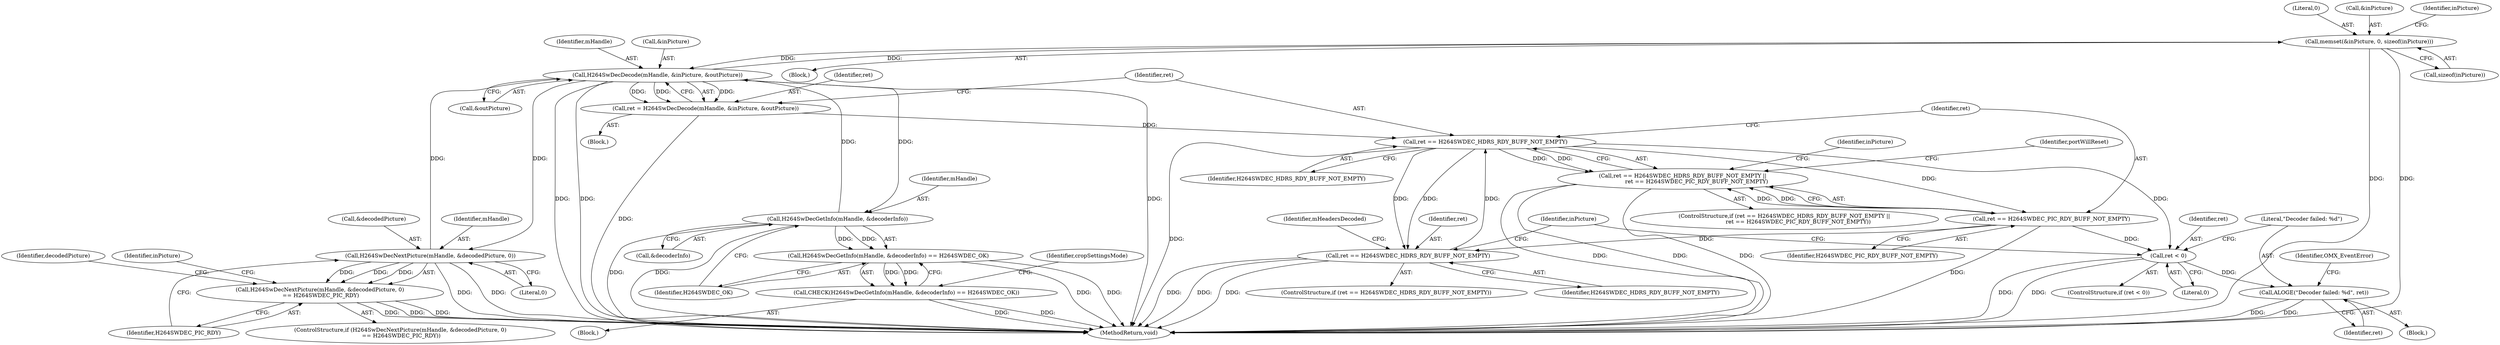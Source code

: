 digraph "0_Android_d2f47191538837e796e2b10c1ff7e1ee35f6e0ab_2@API" {
"1000214" [label="(Call,memset(&inPicture, 0, sizeof(inPicture)))"];
"1000258" [label="(Call,H264SwDecDecode(mHandle, &inPicture, &outPicture))"];
"1000304" [label="(Call,H264SwDecGetInfo(mHandle, &decoderInfo))"];
"1000331" [label="(Call,H264SwDecNextPicture(mHandle, &decodedPicture, 0))"];
"1000214" [label="(Call,memset(&inPicture, 0, sizeof(inPicture)))"];
"1000256" [label="(Call,ret = H264SwDecDecode(mHandle, &inPicture, &outPicture))"];
"1000266" [label="(Call,ret == H264SWDEC_HDRS_RDY_BUFF_NOT_EMPTY)"];
"1000265" [label="(Call,ret == H264SWDEC_HDRS_RDY_BUFF_NOT_EMPTY ||\n                ret == H264SWDEC_PIC_RDY_BUFF_NOT_EMPTY)"];
"1000269" [label="(Call,ret == H264SWDEC_PIC_RDY_BUFF_NOT_EMPTY)"];
"1000294" [label="(Call,ret == H264SWDEC_HDRS_RDY_BUFF_NOT_EMPTY)"];
"1000353" [label="(Call,ret < 0)"];
"1000357" [label="(Call,ALOGE(\"Decoder failed: %d\", ret))"];
"1000303" [label="(Call,H264SwDecGetInfo(mHandle, &decoderInfo) == H264SWDEC_OK)"];
"1000302" [label="(Call,CHECK(H264SwDecGetInfo(mHandle, &decoderInfo) == H264SWDEC_OK))"];
"1000330" [label="(Call,H264SwDecNextPicture(mHandle, &decodedPicture, 0)\n == H264SWDEC_PIC_RDY)"];
"1000214" [label="(Call,memset(&inPicture, 0, sizeof(inPicture)))"];
"1000306" [label="(Call,&decoderInfo)"];
"1000353" [label="(Call,ret < 0)"];
"1000218" [label="(Call,sizeof(inPicture))"];
"1000335" [label="(Literal,0)"];
"1000217" [label="(Literal,0)"];
"1000255" [label="(Block,)"];
"1000267" [label="(Identifier,ret)"];
"1000269" [label="(Call,ret == H264SWDEC_PIC_RDY_BUFF_NOT_EMPTY)"];
"1000297" [label="(Block,)"];
"1000264" [label="(ControlStructure,if (ret == H264SWDEC_HDRS_RDY_BUFF_NOT_EMPTY ||\n                ret == H264SWDEC_PIC_RDY_BUFF_NOT_EMPTY))"];
"1000271" [label="(Identifier,H264SWDEC_PIC_RDY_BUFF_NOT_EMPTY)"];
"1000336" [label="(Identifier,H264SWDEC_PIC_RDY)"];
"1000359" [label="(Identifier,ret)"];
"1000311" [label="(Identifier,cropSettingsMode)"];
"1000265" [label="(Call,ret == H264SWDEC_HDRS_RDY_BUFF_NOT_EMPTY ||\n                ret == H264SWDEC_PIC_RDY_BUFF_NOT_EMPTY)"];
"1000293" [label="(ControlStructure,if (ret == H264SWDEC_HDRS_RDY_BUFF_NOT_EMPTY))"];
"1000295" [label="(Identifier,ret)"];
"1000294" [label="(Call,ret == H264SWDEC_HDRS_RDY_BUFF_NOT_EMPTY)"];
"1000268" [label="(Identifier,H264SWDEC_HDRS_RDY_BUFF_NOT_EMPTY)"];
"1000349" [label="(Identifier,inPicture)"];
"1000400" [label="(MethodReturn,void)"];
"1000266" [label="(Call,ret == H264SWDEC_HDRS_RDY_BUFF_NOT_EMPTY)"];
"1000356" [label="(Block,)"];
"1000258" [label="(Call,H264SwDecDecode(mHandle, &inPicture, &outPicture))"];
"1000333" [label="(Call,&decodedPicture)"];
"1000358" [label="(Literal,\"Decoder failed: %d\")"];
"1000262" [label="(Call,&outPicture)"];
"1000256" [label="(Call,ret = H264SwDecDecode(mHandle, &inPicture, &outPicture))"];
"1000155" [label="(Block,)"];
"1000296" [label="(Identifier,H264SWDEC_HDRS_RDY_BUFF_NOT_EMPTY)"];
"1000303" [label="(Call,H264SwDecGetInfo(mHandle, &decoderInfo) == H264SWDEC_OK)"];
"1000270" [label="(Identifier,ret)"];
"1000260" [label="(Call,&inPicture)"];
"1000352" [label="(ControlStructure,if (ret < 0))"];
"1000215" [label="(Call,&inPicture)"];
"1000252" [label="(Identifier,inPicture)"];
"1000308" [label="(Identifier,H264SWDEC_OK)"];
"1000354" [label="(Identifier,ret)"];
"1000222" [label="(Identifier,inPicture)"];
"1000355" [label="(Literal,0)"];
"1000302" [label="(Call,CHECK(H264SwDecGetInfo(mHandle, &decoderInfo) == H264SWDEC_OK))"];
"1000299" [label="(Identifier,mHeadersDecoded)"];
"1000340" [label="(Identifier,decodedPicture)"];
"1000304" [label="(Call,H264SwDecGetInfo(mHandle, &decoderInfo))"];
"1000332" [label="(Identifier,mHandle)"];
"1000329" [label="(ControlStructure,if (H264SwDecNextPicture(mHandle, &decodedPicture, 0)\n == H264SWDEC_PIC_RDY))"];
"1000275" [label="(Identifier,inPicture)"];
"1000259" [label="(Identifier,mHandle)"];
"1000330" [label="(Call,H264SwDecNextPicture(mHandle, &decodedPicture, 0)\n == H264SWDEC_PIC_RDY)"];
"1000327" [label="(Identifier,portWillReset)"];
"1000331" [label="(Call,H264SwDecNextPicture(mHandle, &decodedPicture, 0))"];
"1000361" [label="(Identifier,OMX_EventError)"];
"1000257" [label="(Identifier,ret)"];
"1000305" [label="(Identifier,mHandle)"];
"1000357" [label="(Call,ALOGE(\"Decoder failed: %d\", ret))"];
"1000214" -> "1000155"  [label="AST: "];
"1000214" -> "1000218"  [label="CFG: "];
"1000215" -> "1000214"  [label="AST: "];
"1000217" -> "1000214"  [label="AST: "];
"1000218" -> "1000214"  [label="AST: "];
"1000222" -> "1000214"  [label="CFG: "];
"1000214" -> "1000400"  [label="DDG: "];
"1000214" -> "1000400"  [label="DDG: "];
"1000258" -> "1000214"  [label="DDG: "];
"1000214" -> "1000258"  [label="DDG: "];
"1000258" -> "1000256"  [label="AST: "];
"1000258" -> "1000262"  [label="CFG: "];
"1000259" -> "1000258"  [label="AST: "];
"1000260" -> "1000258"  [label="AST: "];
"1000262" -> "1000258"  [label="AST: "];
"1000256" -> "1000258"  [label="CFG: "];
"1000258" -> "1000400"  [label="DDG: "];
"1000258" -> "1000400"  [label="DDG: "];
"1000258" -> "1000400"  [label="DDG: "];
"1000258" -> "1000256"  [label="DDG: "];
"1000258" -> "1000256"  [label="DDG: "];
"1000258" -> "1000256"  [label="DDG: "];
"1000304" -> "1000258"  [label="DDG: "];
"1000331" -> "1000258"  [label="DDG: "];
"1000258" -> "1000304"  [label="DDG: "];
"1000258" -> "1000331"  [label="DDG: "];
"1000304" -> "1000303"  [label="AST: "];
"1000304" -> "1000306"  [label="CFG: "];
"1000305" -> "1000304"  [label="AST: "];
"1000306" -> "1000304"  [label="AST: "];
"1000308" -> "1000304"  [label="CFG: "];
"1000304" -> "1000400"  [label="DDG: "];
"1000304" -> "1000400"  [label="DDG: "];
"1000304" -> "1000303"  [label="DDG: "];
"1000304" -> "1000303"  [label="DDG: "];
"1000331" -> "1000330"  [label="AST: "];
"1000331" -> "1000335"  [label="CFG: "];
"1000332" -> "1000331"  [label="AST: "];
"1000333" -> "1000331"  [label="AST: "];
"1000335" -> "1000331"  [label="AST: "];
"1000336" -> "1000331"  [label="CFG: "];
"1000331" -> "1000400"  [label="DDG: "];
"1000331" -> "1000400"  [label="DDG: "];
"1000331" -> "1000330"  [label="DDG: "];
"1000331" -> "1000330"  [label="DDG: "];
"1000331" -> "1000330"  [label="DDG: "];
"1000256" -> "1000255"  [label="AST: "];
"1000257" -> "1000256"  [label="AST: "];
"1000267" -> "1000256"  [label="CFG: "];
"1000256" -> "1000400"  [label="DDG: "];
"1000256" -> "1000266"  [label="DDG: "];
"1000266" -> "1000265"  [label="AST: "];
"1000266" -> "1000268"  [label="CFG: "];
"1000267" -> "1000266"  [label="AST: "];
"1000268" -> "1000266"  [label="AST: "];
"1000270" -> "1000266"  [label="CFG: "];
"1000265" -> "1000266"  [label="CFG: "];
"1000266" -> "1000400"  [label="DDG: "];
"1000266" -> "1000265"  [label="DDG: "];
"1000266" -> "1000265"  [label="DDG: "];
"1000294" -> "1000266"  [label="DDG: "];
"1000266" -> "1000269"  [label="DDG: "];
"1000266" -> "1000294"  [label="DDG: "];
"1000266" -> "1000294"  [label="DDG: "];
"1000266" -> "1000353"  [label="DDG: "];
"1000265" -> "1000264"  [label="AST: "];
"1000265" -> "1000269"  [label="CFG: "];
"1000269" -> "1000265"  [label="AST: "];
"1000275" -> "1000265"  [label="CFG: "];
"1000327" -> "1000265"  [label="CFG: "];
"1000265" -> "1000400"  [label="DDG: "];
"1000265" -> "1000400"  [label="DDG: "];
"1000265" -> "1000400"  [label="DDG: "];
"1000269" -> "1000265"  [label="DDG: "];
"1000269" -> "1000265"  [label="DDG: "];
"1000269" -> "1000271"  [label="CFG: "];
"1000270" -> "1000269"  [label="AST: "];
"1000271" -> "1000269"  [label="AST: "];
"1000269" -> "1000400"  [label="DDG: "];
"1000269" -> "1000294"  [label="DDG: "];
"1000269" -> "1000353"  [label="DDG: "];
"1000294" -> "1000293"  [label="AST: "];
"1000294" -> "1000296"  [label="CFG: "];
"1000295" -> "1000294"  [label="AST: "];
"1000296" -> "1000294"  [label="AST: "];
"1000252" -> "1000294"  [label="CFG: "];
"1000299" -> "1000294"  [label="CFG: "];
"1000294" -> "1000400"  [label="DDG: "];
"1000294" -> "1000400"  [label="DDG: "];
"1000294" -> "1000400"  [label="DDG: "];
"1000353" -> "1000352"  [label="AST: "];
"1000353" -> "1000355"  [label="CFG: "];
"1000354" -> "1000353"  [label="AST: "];
"1000355" -> "1000353"  [label="AST: "];
"1000252" -> "1000353"  [label="CFG: "];
"1000358" -> "1000353"  [label="CFG: "];
"1000353" -> "1000400"  [label="DDG: "];
"1000353" -> "1000400"  [label="DDG: "];
"1000353" -> "1000357"  [label="DDG: "];
"1000357" -> "1000356"  [label="AST: "];
"1000357" -> "1000359"  [label="CFG: "];
"1000358" -> "1000357"  [label="AST: "];
"1000359" -> "1000357"  [label="AST: "];
"1000361" -> "1000357"  [label="CFG: "];
"1000357" -> "1000400"  [label="DDG: "];
"1000357" -> "1000400"  [label="DDG: "];
"1000303" -> "1000302"  [label="AST: "];
"1000303" -> "1000308"  [label="CFG: "];
"1000308" -> "1000303"  [label="AST: "];
"1000302" -> "1000303"  [label="CFG: "];
"1000303" -> "1000400"  [label="DDG: "];
"1000303" -> "1000400"  [label="DDG: "];
"1000303" -> "1000302"  [label="DDG: "];
"1000303" -> "1000302"  [label="DDG: "];
"1000302" -> "1000297"  [label="AST: "];
"1000311" -> "1000302"  [label="CFG: "];
"1000302" -> "1000400"  [label="DDG: "];
"1000302" -> "1000400"  [label="DDG: "];
"1000330" -> "1000329"  [label="AST: "];
"1000330" -> "1000336"  [label="CFG: "];
"1000336" -> "1000330"  [label="AST: "];
"1000340" -> "1000330"  [label="CFG: "];
"1000349" -> "1000330"  [label="CFG: "];
"1000330" -> "1000400"  [label="DDG: "];
"1000330" -> "1000400"  [label="DDG: "];
"1000330" -> "1000400"  [label="DDG: "];
}
